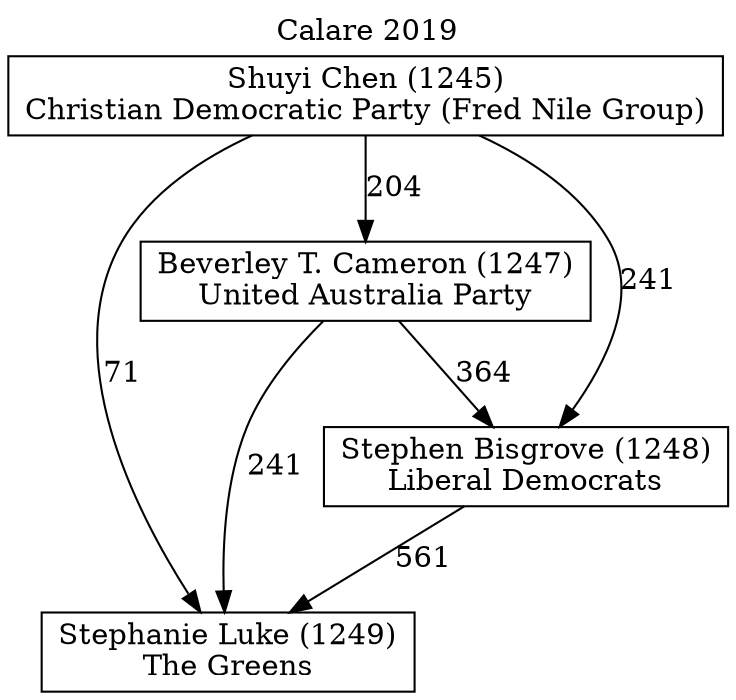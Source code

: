 // House preference flow
digraph "Stephanie Luke (1249)_Calare_2019" {
	graph [label="Calare 2019" labelloc=t mclimit=10]
	node [shape=box]
	"Beverley T. Cameron (1247)" [label="Beverley T. Cameron (1247)
United Australia Party"]
	"Shuyi Chen (1245)" [label="Shuyi Chen (1245)
Christian Democratic Party (Fred Nile Group)"]
	"Stephanie Luke (1249)" [label="Stephanie Luke (1249)
The Greens"]
	"Stephen Bisgrove (1248)" [label="Stephen Bisgrove (1248)
Liberal Democrats"]
	"Beverley T. Cameron (1247)" -> "Stephanie Luke (1249)" [label=241]
	"Beverley T. Cameron (1247)" -> "Stephen Bisgrove (1248)" [label=364]
	"Shuyi Chen (1245)" -> "Beverley T. Cameron (1247)" [label=204]
	"Shuyi Chen (1245)" -> "Stephanie Luke (1249)" [label=71]
	"Shuyi Chen (1245)" -> "Stephen Bisgrove (1248)" [label=241]
	"Stephen Bisgrove (1248)" -> "Stephanie Luke (1249)" [label=561]
}
